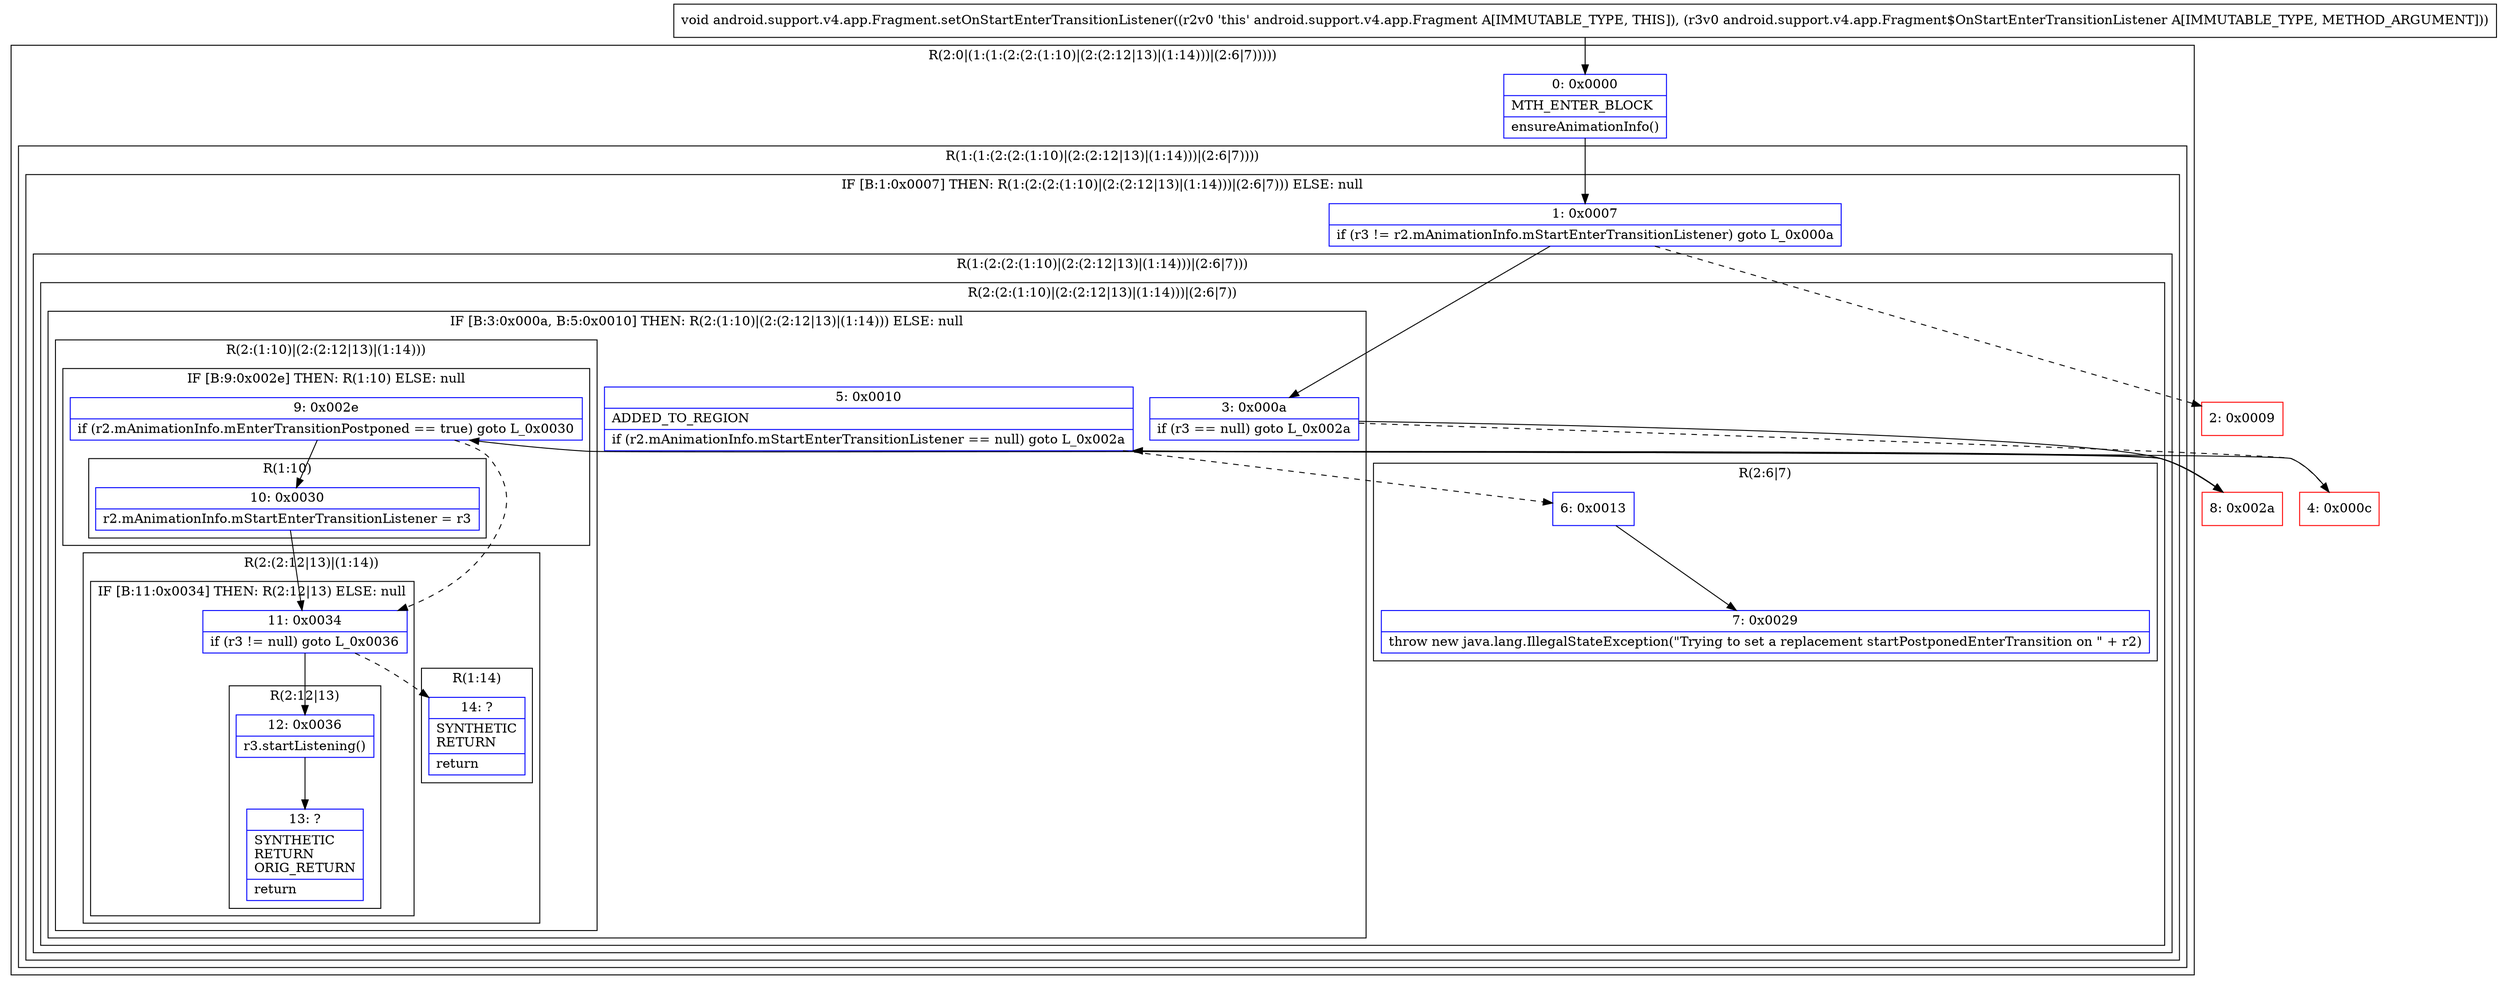 digraph "CFG forandroid.support.v4.app.Fragment.setOnStartEnterTransitionListener(Landroid\/support\/v4\/app\/Fragment$OnStartEnterTransitionListener;)V" {
subgraph cluster_Region_1878849096 {
label = "R(2:0|(1:(1:(2:(2:(1:10)|(2:(2:12|13)|(1:14)))|(2:6|7)))))";
node [shape=record,color=blue];
Node_0 [shape=record,label="{0\:\ 0x0000|MTH_ENTER_BLOCK\l|ensureAnimationInfo()\l}"];
subgraph cluster_Region_221151636 {
label = "R(1:(1:(2:(2:(1:10)|(2:(2:12|13)|(1:14)))|(2:6|7))))";
node [shape=record,color=blue];
subgraph cluster_IfRegion_97191129 {
label = "IF [B:1:0x0007] THEN: R(1:(2:(2:(1:10)|(2:(2:12|13)|(1:14)))|(2:6|7))) ELSE: null";
node [shape=record,color=blue];
Node_1 [shape=record,label="{1\:\ 0x0007|if (r3 != r2.mAnimationInfo.mStartEnterTransitionListener) goto L_0x000a\l}"];
subgraph cluster_Region_1120929 {
label = "R(1:(2:(2:(1:10)|(2:(2:12|13)|(1:14)))|(2:6|7)))";
node [shape=record,color=blue];
subgraph cluster_Region_148370013 {
label = "R(2:(2:(1:10)|(2:(2:12|13)|(1:14)))|(2:6|7))";
node [shape=record,color=blue];
subgraph cluster_IfRegion_1896673522 {
label = "IF [B:3:0x000a, B:5:0x0010] THEN: R(2:(1:10)|(2:(2:12|13)|(1:14))) ELSE: null";
node [shape=record,color=blue];
Node_3 [shape=record,label="{3\:\ 0x000a|if (r3 == null) goto L_0x002a\l}"];
Node_5 [shape=record,label="{5\:\ 0x0010|ADDED_TO_REGION\l|if (r2.mAnimationInfo.mStartEnterTransitionListener == null) goto L_0x002a\l}"];
subgraph cluster_Region_750571462 {
label = "R(2:(1:10)|(2:(2:12|13)|(1:14)))";
node [shape=record,color=blue];
subgraph cluster_IfRegion_611323106 {
label = "IF [B:9:0x002e] THEN: R(1:10) ELSE: null";
node [shape=record,color=blue];
Node_9 [shape=record,label="{9\:\ 0x002e|if (r2.mAnimationInfo.mEnterTransitionPostponed == true) goto L_0x0030\l}"];
subgraph cluster_Region_327305003 {
label = "R(1:10)";
node [shape=record,color=blue];
Node_10 [shape=record,label="{10\:\ 0x0030|r2.mAnimationInfo.mStartEnterTransitionListener = r3\l}"];
}
}
subgraph cluster_Region_94351049 {
label = "R(2:(2:12|13)|(1:14))";
node [shape=record,color=blue];
subgraph cluster_IfRegion_1326940995 {
label = "IF [B:11:0x0034] THEN: R(2:12|13) ELSE: null";
node [shape=record,color=blue];
Node_11 [shape=record,label="{11\:\ 0x0034|if (r3 != null) goto L_0x0036\l}"];
subgraph cluster_Region_1797558623 {
label = "R(2:12|13)";
node [shape=record,color=blue];
Node_12 [shape=record,label="{12\:\ 0x0036|r3.startListening()\l}"];
Node_13 [shape=record,label="{13\:\ ?|SYNTHETIC\lRETURN\lORIG_RETURN\l|return\l}"];
}
}
subgraph cluster_Region_1788749839 {
label = "R(1:14)";
node [shape=record,color=blue];
Node_14 [shape=record,label="{14\:\ ?|SYNTHETIC\lRETURN\l|return\l}"];
}
}
}
}
subgraph cluster_Region_302987891 {
label = "R(2:6|7)";
node [shape=record,color=blue];
Node_6 [shape=record,label="{6\:\ 0x0013}"];
Node_7 [shape=record,label="{7\:\ 0x0029|throw new java.lang.IllegalStateException(\"Trying to set a replacement startPostponedEnterTransition on \" + r2)\l}"];
}
}
}
}
}
}
Node_2 [shape=record,color=red,label="{2\:\ 0x0009}"];
Node_4 [shape=record,color=red,label="{4\:\ 0x000c}"];
Node_8 [shape=record,color=red,label="{8\:\ 0x002a}"];
MethodNode[shape=record,label="{void android.support.v4.app.Fragment.setOnStartEnterTransitionListener((r2v0 'this' android.support.v4.app.Fragment A[IMMUTABLE_TYPE, THIS]), (r3v0 android.support.v4.app.Fragment$OnStartEnterTransitionListener A[IMMUTABLE_TYPE, METHOD_ARGUMENT])) }"];
MethodNode -> Node_0;
Node_0 -> Node_1;
Node_1 -> Node_2[style=dashed];
Node_1 -> Node_3;
Node_3 -> Node_4[style=dashed];
Node_3 -> Node_8;
Node_5 -> Node_6[style=dashed];
Node_5 -> Node_8;
Node_9 -> Node_10;
Node_9 -> Node_11[style=dashed];
Node_10 -> Node_11;
Node_11 -> Node_12;
Node_11 -> Node_14[style=dashed];
Node_12 -> Node_13;
Node_6 -> Node_7;
Node_4 -> Node_5;
Node_8 -> Node_9;
}

